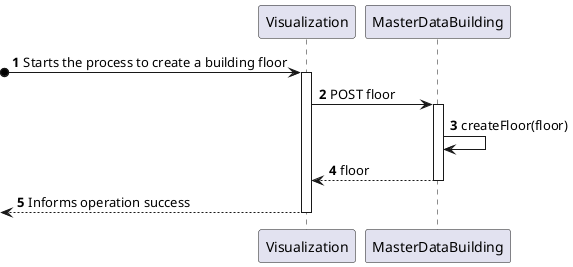 @startuml

autonumber

participant Visualization
participant "MasterDataBuilding" as GI

?o-> Visualization: Starts the process to create a building floor
activate Visualization

Visualization -> GI: POST floor
activate GI

GI -> GI: createFloor(floor)

GI --> Visualization: floor
deactivate GI

<-- Visualization: Informs operation success
deactivate Visualization


@enduml
